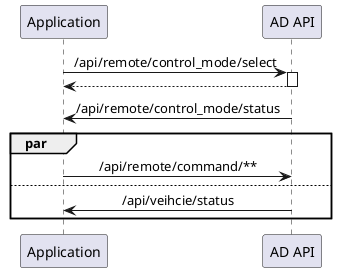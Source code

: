 @startuml

skinparam SequenceMessageAlign center
participant "Application" as app
participant "AD API" as adapi

app -> adapi ++: /api/remote/control_mode/select
return
adapi -> app: /api/remote/control_mode/status

par
  app -> adapi: /api/remote/command/**
else
  adapi -> app: /api/veihcie/status
end

@enduml
